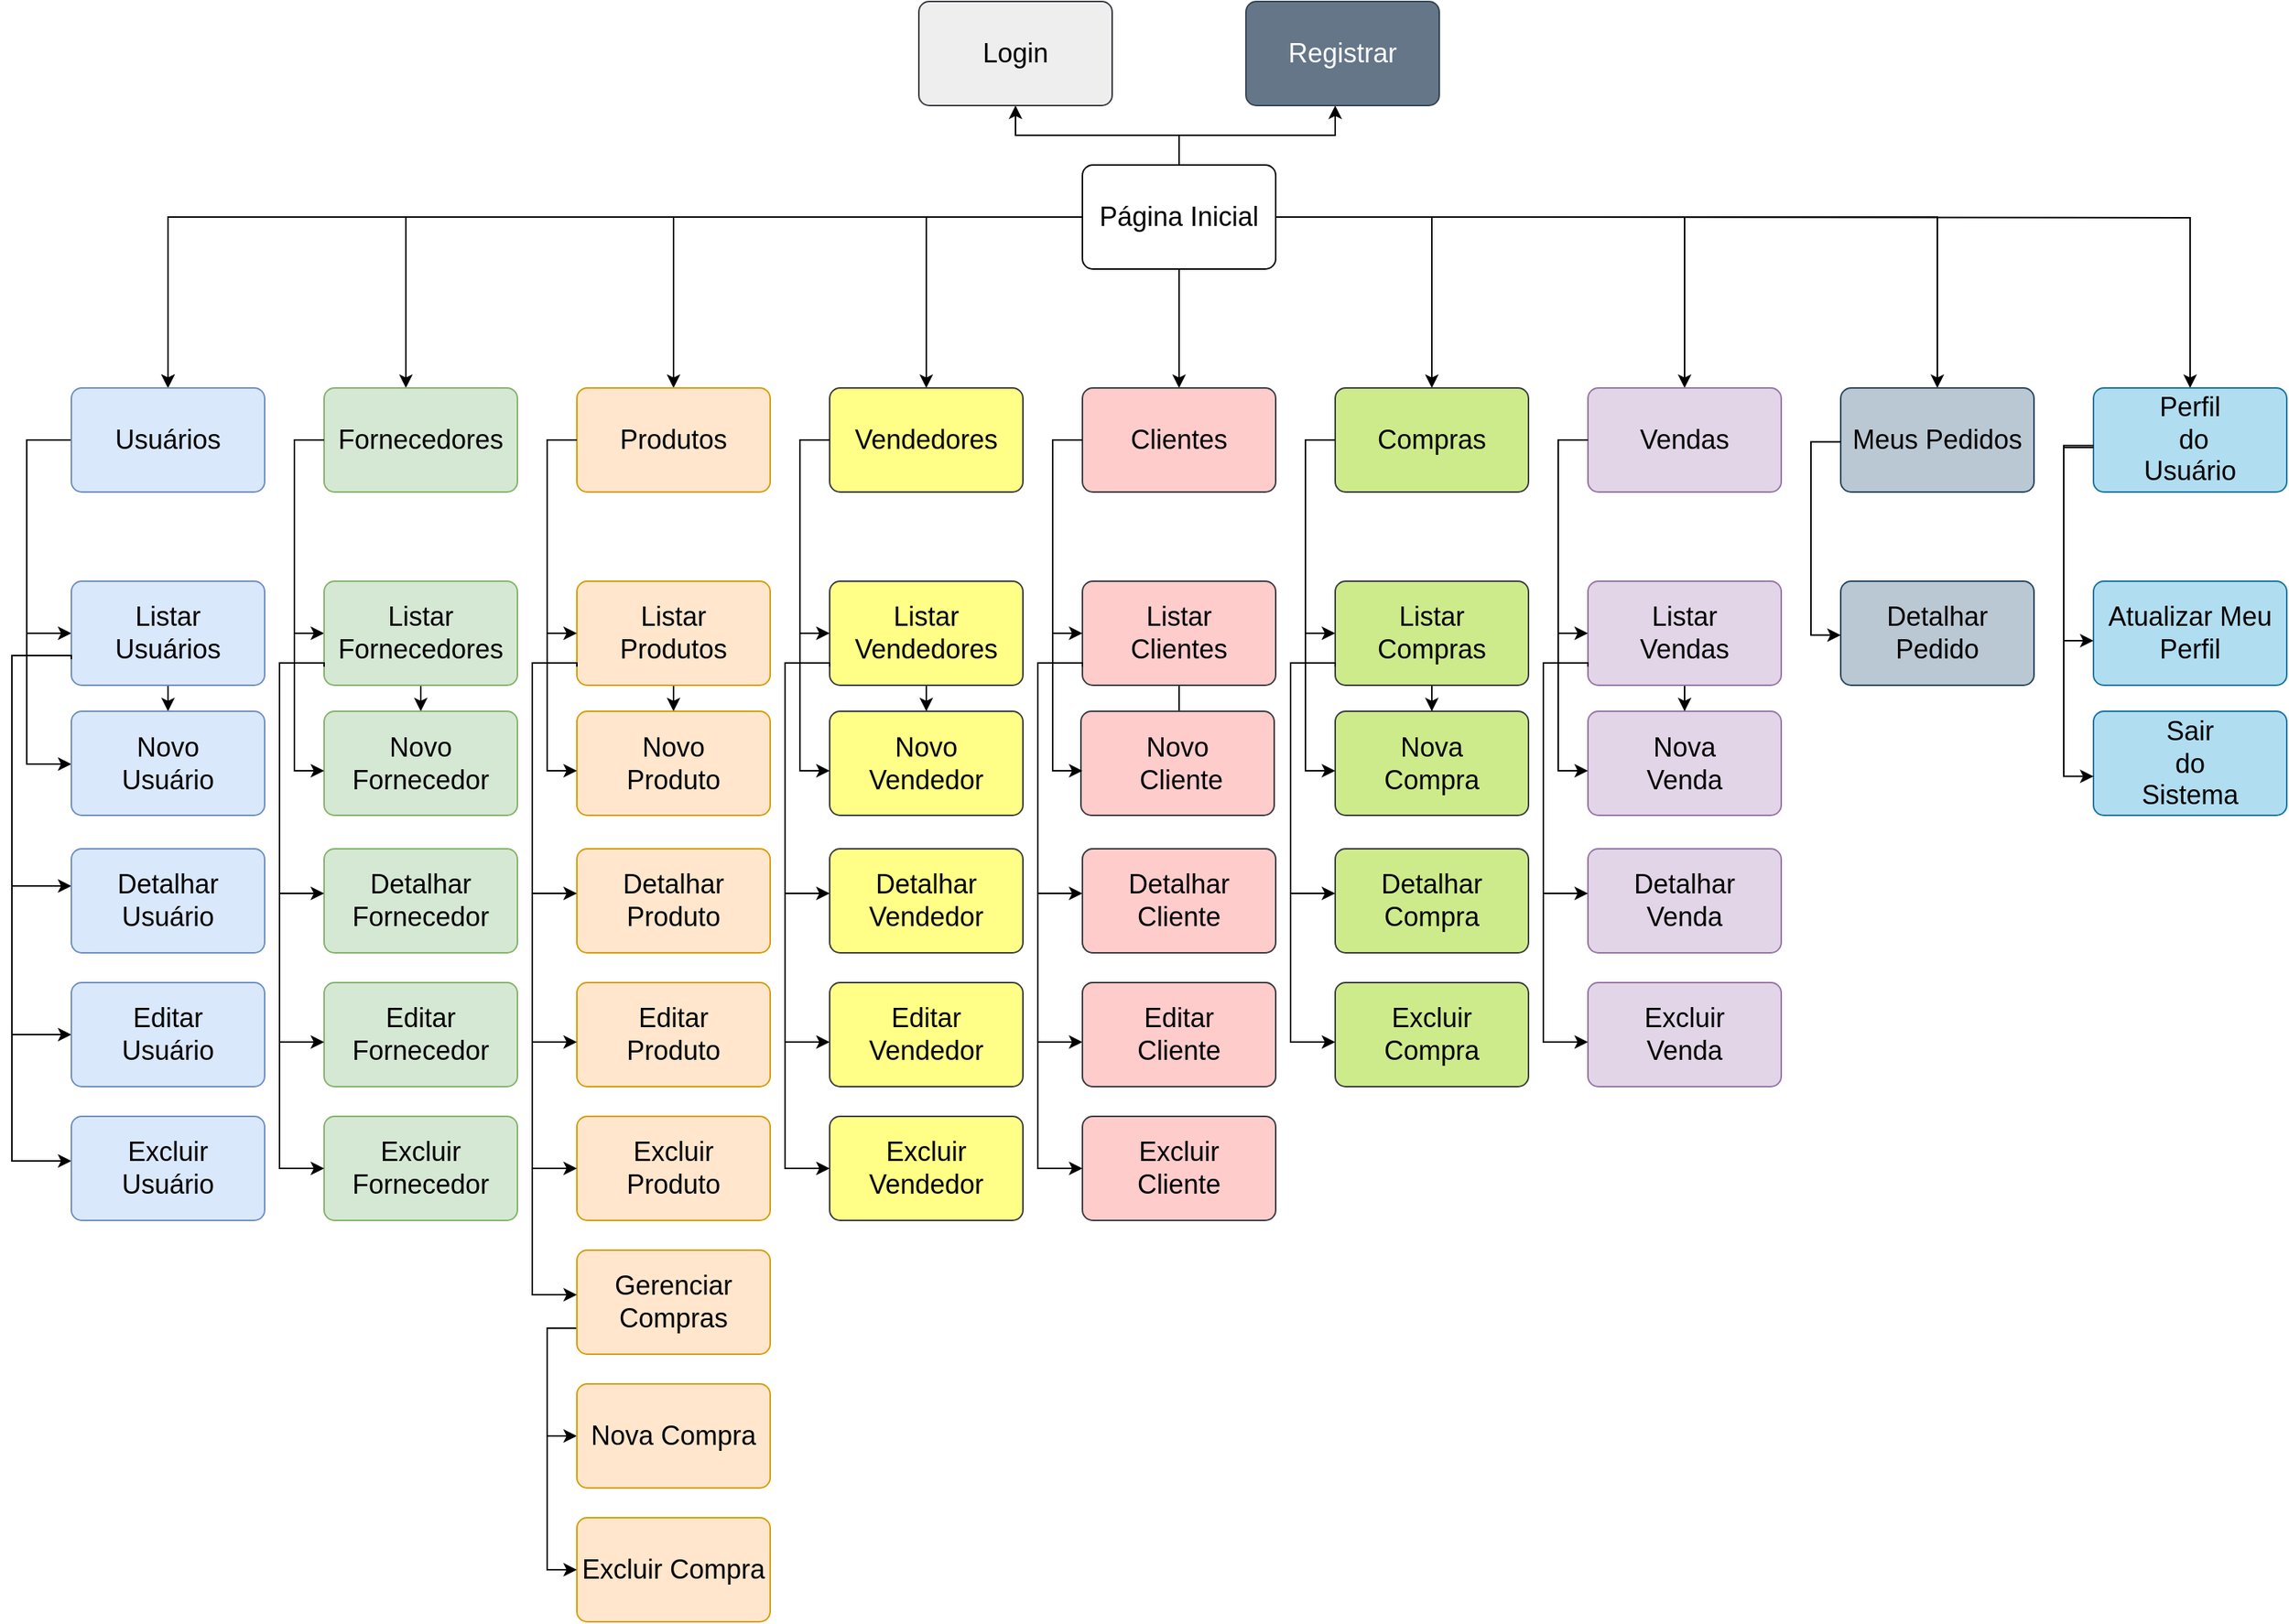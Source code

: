 <mxfile version="20.8.16" type="device"><diagram name="Page-1" id="2c0d36ab-eaac-3732-788b-9136903baeff"><mxGraphModel dx="864" dy="1756.5" grid="1" gridSize="10" guides="1" tooltips="1" connect="1" arrows="1" fold="1" page="1" pageScale="1.5" pageWidth="1169" pageHeight="827" background="none" math="0" shadow="0"><root><mxCell id="0"/><mxCell id="1" parent="0"/><mxCell id="aT04TBuLsxugnxL_B-dX-129" value="" style="edgeStyle=orthogonalEdgeStyle;rounded=0;orthogonalLoop=1;jettySize=auto;html=1;" parent="1" source="aT04TBuLsxugnxL_B-dX-123" target="aT04TBuLsxugnxL_B-dX-128" edge="1"><mxGeometry relative="1" as="geometry"/></mxCell><mxCell id="aT04TBuLsxugnxL_B-dX-130" value="" style="edgeStyle=orthogonalEdgeStyle;rounded=0;orthogonalLoop=1;jettySize=auto;html=1;" parent="1" source="aT04TBuLsxugnxL_B-dX-123" target="aT04TBuLsxugnxL_B-dX-128" edge="1"><mxGeometry relative="1" as="geometry"/></mxCell><mxCell id="aT04TBuLsxugnxL_B-dX-132" value="" style="edgeStyle=orthogonalEdgeStyle;rounded=0;orthogonalLoop=1;jettySize=auto;html=1;" parent="1" source="aT04TBuLsxugnxL_B-dX-123" target="aT04TBuLsxugnxL_B-dX-131" edge="1"><mxGeometry relative="1" as="geometry"><Array as="points"><mxPoint x="415" y="115"/></Array></mxGeometry></mxCell><mxCell id="aT04TBuLsxugnxL_B-dX-134" value="" style="edgeStyle=orthogonalEdgeStyle;rounded=0;orthogonalLoop=1;jettySize=auto;html=1;" parent="1" source="aT04TBuLsxugnxL_B-dX-123" target="aT04TBuLsxugnxL_B-dX-133" edge="1"><mxGeometry relative="1" as="geometry"/></mxCell><mxCell id="aT04TBuLsxugnxL_B-dX-136" value="" style="edgeStyle=orthogonalEdgeStyle;rounded=0;orthogonalLoop=1;jettySize=auto;html=1;" parent="1" source="aT04TBuLsxugnxL_B-dX-123" target="aT04TBuLsxugnxL_B-dX-135" edge="1"><mxGeometry relative="1" as="geometry"><Array as="points"><mxPoint x="765" y="115"/></Array></mxGeometry></mxCell><mxCell id="aT04TBuLsxugnxL_B-dX-139" value="" style="edgeStyle=orthogonalEdgeStyle;rounded=0;orthogonalLoop=1;jettySize=auto;html=1;" parent="1" source="aT04TBuLsxugnxL_B-dX-123" target="aT04TBuLsxugnxL_B-dX-138" edge="1"><mxGeometry relative="1" as="geometry"/></mxCell><mxCell id="aT04TBuLsxugnxL_B-dX-141" value="" style="edgeStyle=orthogonalEdgeStyle;rounded=0;orthogonalLoop=1;jettySize=auto;html=1;" parent="1" source="aT04TBuLsxugnxL_B-dX-123" target="aT04TBuLsxugnxL_B-dX-140" edge="1"><mxGeometry relative="1" as="geometry"/></mxCell><mxCell id="aT04TBuLsxugnxL_B-dX-143" value="" style="edgeStyle=orthogonalEdgeStyle;rounded=0;orthogonalLoop=1;jettySize=auto;html=1;" parent="1" source="aT04TBuLsxugnxL_B-dX-123" target="aT04TBuLsxugnxL_B-dX-142" edge="1"><mxGeometry relative="1" as="geometry"/></mxCell><mxCell id="aT04TBuLsxugnxL_B-dX-145" value="" style="edgeStyle=orthogonalEdgeStyle;rounded=0;orthogonalLoop=1;jettySize=auto;html=1;" parent="1" source="aT04TBuLsxugnxL_B-dX-123" target="aT04TBuLsxugnxL_B-dX-144" edge="1"><mxGeometry relative="1" as="geometry"/></mxCell><mxCell id="aT04TBuLsxugnxL_B-dX-308" value="" style="edgeStyle=orthogonalEdgeStyle;rounded=0;orthogonalLoop=1;jettySize=auto;html=1;fontSize=18;" parent="1" source="aT04TBuLsxugnxL_B-dX-123" target="aT04TBuLsxugnxL_B-dX-307" edge="1"><mxGeometry relative="1" as="geometry"><Array as="points"><mxPoint x="935" y="60"/><mxPoint x="825" y="60"/></Array></mxGeometry></mxCell><mxCell id="aT04TBuLsxugnxL_B-dX-310" value="" style="edgeStyle=orthogonalEdgeStyle;rounded=0;orthogonalLoop=1;jettySize=auto;html=1;fontSize=18;" parent="1" source="aT04TBuLsxugnxL_B-dX-123" target="aT04TBuLsxugnxL_B-dX-309" edge="1"><mxGeometry relative="1" as="geometry"><Array as="points"><mxPoint x="935" y="60"/><mxPoint x="1040" y="60"/></Array></mxGeometry></mxCell><mxCell id="aT04TBuLsxugnxL_B-dX-123" value="&lt;font style=&quot;font-size: 18px;&quot;&gt;Página Inicial&lt;/font&gt;" style="rounded=1;arcSize=10;whiteSpace=wrap;html=1;align=center;" parent="1" vertex="1"><mxGeometry x="870" y="80" width="130" height="70" as="geometry"/></mxCell><mxCell id="aT04TBuLsxugnxL_B-dX-186" value="" style="edgeStyle=orthogonalEdgeStyle;rounded=0;orthogonalLoop=1;jettySize=auto;html=1;entryX=0;entryY=0.5;entryDx=0;entryDy=0;" parent="1" source="aT04TBuLsxugnxL_B-dX-128" target="aT04TBuLsxugnxL_B-dX-182" edge="1"><mxGeometry relative="1" as="geometry"><Array as="points"><mxPoint x="160" y="265"/><mxPoint x="160" y="395"/></Array></mxGeometry></mxCell><mxCell id="aT04TBuLsxugnxL_B-dX-189" value="" style="edgeStyle=orthogonalEdgeStyle;rounded=0;orthogonalLoop=1;jettySize=auto;html=1;entryX=0;entryY=0.5;entryDx=0;entryDy=0;" parent="1" source="aT04TBuLsxugnxL_B-dX-128" target="aT04TBuLsxugnxL_B-dX-188" edge="1"><mxGeometry relative="1" as="geometry"><mxPoint x="140" y="480" as="targetPoint"/><Array as="points"><mxPoint x="160" y="265"/><mxPoint x="160" y="483"/><mxPoint x="190" y="483"/></Array></mxGeometry></mxCell><mxCell id="aT04TBuLsxugnxL_B-dX-128" value="&lt;font style=&quot;font-size: 18px;&quot;&gt;Usuários&lt;/font&gt;" style="rounded=1;arcSize=10;whiteSpace=wrap;html=1;align=center;fillColor=#dae8fc;strokeColor=#6c8ebf;" parent="1" vertex="1"><mxGeometry x="190" y="230" width="130" height="70" as="geometry"/></mxCell><mxCell id="aT04TBuLsxugnxL_B-dX-191" value="" style="edgeStyle=orthogonalEdgeStyle;rounded=0;orthogonalLoop=1;jettySize=auto;html=1;entryX=0;entryY=0.5;entryDx=0;entryDy=0;" parent="1" source="aT04TBuLsxugnxL_B-dX-131" target="aT04TBuLsxugnxL_B-dX-190" edge="1"><mxGeometry relative="1" as="geometry"><mxPoint x="340" y="390" as="targetPoint"/><Array as="points"><mxPoint x="340" y="265"/><mxPoint x="340" y="395"/></Array></mxGeometry></mxCell><mxCell id="aT04TBuLsxugnxL_B-dX-131" value="&lt;font style=&quot;font-size: 18px;&quot;&gt;Fornecedores&lt;/font&gt;" style="rounded=1;arcSize=10;whiteSpace=wrap;html=1;align=center;fillColor=#d5e8d4;strokeColor=#82b366;" parent="1" vertex="1"><mxGeometry x="360" y="230" width="130" height="70" as="geometry"/></mxCell><mxCell id="aT04TBuLsxugnxL_B-dX-133" value="&lt;font style=&quot;font-size: 18px;&quot;&gt;Produtos&lt;/font&gt;" style="rounded=1;arcSize=10;whiteSpace=wrap;html=1;align=center;fillColor=#ffe6cc;strokeColor=#d79b00;" parent="1" vertex="1"><mxGeometry x="530" y="230" width="130" height="70" as="geometry"/></mxCell><mxCell id="aT04TBuLsxugnxL_B-dX-135" value="&lt;font style=&quot;font-size: 18px;&quot;&gt;Vendedores&lt;/font&gt;" style="rounded=1;arcSize=10;whiteSpace=wrap;html=1;align=center;fillColor=#ffff88;strokeColor=#36393d;" parent="1" vertex="1"><mxGeometry x="700" y="230" width="130" height="70" as="geometry"/></mxCell><mxCell id="aT04TBuLsxugnxL_B-dX-138" value="&lt;font style=&quot;font-size: 18px;&quot;&gt;Clientes&lt;/font&gt;" style="rounded=1;arcSize=10;whiteSpace=wrap;html=1;align=center;fillColor=#ffcccc;strokeColor=#36393d;" parent="1" vertex="1"><mxGeometry x="870" y="230" width="130" height="70" as="geometry"/></mxCell><mxCell id="aT04TBuLsxugnxL_B-dX-140" value="&lt;font style=&quot;font-size: 18px;&quot;&gt;Compras&lt;/font&gt;" style="rounded=1;arcSize=10;whiteSpace=wrap;html=1;align=center;fillColor=#cdeb8b;strokeColor=#36393d;" parent="1" vertex="1"><mxGeometry x="1040" y="230" width="130" height="70" as="geometry"/></mxCell><mxCell id="aT04TBuLsxugnxL_B-dX-142" value="&lt;font style=&quot;font-size: 18px;&quot;&gt;Vendas&lt;/font&gt;" style="rounded=1;arcSize=10;whiteSpace=wrap;html=1;align=center;fillColor=#e1d5e7;strokeColor=#9673a6;" parent="1" vertex="1"><mxGeometry x="1210" y="230" width="130" height="70" as="geometry"/></mxCell><mxCell id="aT04TBuLsxugnxL_B-dX-144" value="&lt;font style=&quot;font-size: 18px;&quot;&gt;Meus Pedidos&lt;/font&gt;" style="rounded=1;arcSize=10;whiteSpace=wrap;html=1;align=center;fillColor=#bac8d3;strokeColor=#23445d;" parent="1" vertex="1"><mxGeometry x="1380" y="230" width="130" height="70" as="geometry"/></mxCell><mxCell id="aT04TBuLsxugnxL_B-dX-216" value="" style="edgeStyle=orthogonalEdgeStyle;rounded=0;orthogonalLoop=1;jettySize=auto;html=1;" parent="1" source="aT04TBuLsxugnxL_B-dX-182" target="aT04TBuLsxugnxL_B-dX-188" edge="1"><mxGeometry relative="1" as="geometry"/></mxCell><mxCell id="aT04TBuLsxugnxL_B-dX-228" value="" style="edgeStyle=orthogonalEdgeStyle;rounded=0;orthogonalLoop=1;jettySize=auto;html=1;" parent="1" source="aT04TBuLsxugnxL_B-dX-182" target="aT04TBuLsxugnxL_B-dX-227" edge="1"><mxGeometry relative="1" as="geometry"><Array as="points"><mxPoint x="150" y="410"/><mxPoint x="150" y="565"/></Array></mxGeometry></mxCell><mxCell id="aT04TBuLsxugnxL_B-dX-182" value="&lt;font style=&quot;font-size: 18px;&quot;&gt;Listar &lt;br&gt;Usuários&lt;/font&gt;" style="rounded=1;arcSize=10;whiteSpace=wrap;html=1;align=center;fillColor=#dae8fc;strokeColor=#6c8ebf;" parent="1" vertex="1"><mxGeometry x="190" y="360" width="130" height="70" as="geometry"/></mxCell><mxCell id="aT04TBuLsxugnxL_B-dX-188" value="&lt;font style=&quot;font-size: 18px;&quot;&gt;Novo&lt;br&gt;Usuário&lt;/font&gt;" style="rounded=1;arcSize=10;whiteSpace=wrap;html=1;align=center;fillColor=#dae8fc;strokeColor=#6c8ebf;" parent="1" vertex="1"><mxGeometry x="190" y="447.5" width="130" height="70" as="geometry"/></mxCell><mxCell id="aT04TBuLsxugnxL_B-dX-217" value="" style="edgeStyle=orthogonalEdgeStyle;rounded=0;orthogonalLoop=1;jettySize=auto;html=1;" parent="1" source="aT04TBuLsxugnxL_B-dX-190" target="aT04TBuLsxugnxL_B-dX-194" edge="1"><mxGeometry relative="1" as="geometry"/></mxCell><mxCell id="aT04TBuLsxugnxL_B-dX-190" value="&lt;font style=&quot;font-size: 18px;&quot;&gt;Listar &lt;br&gt;Fornecedores&lt;/font&gt;" style="rounded=1;arcSize=10;whiteSpace=wrap;html=1;align=center;fillColor=#d5e8d4;strokeColor=#82b366;" parent="1" vertex="1"><mxGeometry x="360" y="360" width="130" height="70" as="geometry"/></mxCell><mxCell id="aT04TBuLsxugnxL_B-dX-194" value="&lt;font style=&quot;font-size: 18px;&quot;&gt;Novo Fornecedor&lt;/font&gt;" style="rounded=1;arcSize=10;whiteSpace=wrap;html=1;align=center;fillColor=#d5e8d4;strokeColor=#82b366;" parent="1" vertex="1"><mxGeometry x="360" y="447.5" width="130" height="70" as="geometry"/></mxCell><mxCell id="aT04TBuLsxugnxL_B-dX-218" value="" style="edgeStyle=orthogonalEdgeStyle;rounded=0;orthogonalLoop=1;jettySize=auto;html=1;" parent="1" source="aT04TBuLsxugnxL_B-dX-199" target="aT04TBuLsxugnxL_B-dX-200" edge="1"><mxGeometry relative="1" as="geometry"/></mxCell><mxCell id="aT04TBuLsxugnxL_B-dX-199" value="&lt;font style=&quot;font-size: 18px;&quot;&gt;Listar &lt;br&gt;Produtos&lt;/font&gt;" style="rounded=1;arcSize=10;whiteSpace=wrap;html=1;align=center;fillColor=#ffe6cc;strokeColor=#d79b00;" parent="1" vertex="1"><mxGeometry x="530" y="360" width="130" height="70" as="geometry"/></mxCell><mxCell id="aT04TBuLsxugnxL_B-dX-200" value="&lt;font style=&quot;font-size: 18px;&quot;&gt;Novo&lt;br&gt;Produto&lt;/font&gt;" style="rounded=1;arcSize=10;whiteSpace=wrap;html=1;align=center;fillColor=#ffe6cc;strokeColor=#d79b00;" parent="1" vertex="1"><mxGeometry x="530" y="447.5" width="130" height="70" as="geometry"/></mxCell><mxCell id="aT04TBuLsxugnxL_B-dX-219" value="" style="edgeStyle=orthogonalEdgeStyle;rounded=0;orthogonalLoop=1;jettySize=auto;html=1;" parent="1" source="aT04TBuLsxugnxL_B-dX-203" target="aT04TBuLsxugnxL_B-dX-204" edge="1"><mxGeometry relative="1" as="geometry"/></mxCell><mxCell id="aT04TBuLsxugnxL_B-dX-203" value="&lt;font style=&quot;font-size: 18px;&quot;&gt;Listar &lt;br&gt;Vendedores&lt;/font&gt;" style="rounded=1;arcSize=10;whiteSpace=wrap;html=1;align=center;fillColor=#ffff88;strokeColor=#36393d;" parent="1" vertex="1"><mxGeometry x="700" y="360" width="130" height="70" as="geometry"/></mxCell><mxCell id="aT04TBuLsxugnxL_B-dX-204" value="&lt;font style=&quot;font-size: 18px;&quot;&gt;Novo&lt;br&gt;Vendedor&lt;/font&gt;" style="rounded=1;arcSize=10;whiteSpace=wrap;html=1;align=center;fillColor=#ffff88;strokeColor=#36393d;" parent="1" vertex="1"><mxGeometry x="700" y="447.5" width="130" height="70" as="geometry"/></mxCell><mxCell id="aT04TBuLsxugnxL_B-dX-205" value="" style="edgeStyle=orthogonalEdgeStyle;rounded=0;orthogonalLoop=1;jettySize=auto;html=1;" parent="1" target="aT04TBuLsxugnxL_B-dX-206" edge="1"><mxGeometry relative="1" as="geometry"><mxPoint x="1130" y="115" as="sourcePoint"/></mxGeometry></mxCell><mxCell id="aT04TBuLsxugnxL_B-dX-206" value="&lt;font style=&quot;font-size: 18px;&quot;&gt;Perfil&lt;br&gt;&amp;nbsp;do &lt;br&gt;Usuário&lt;/font&gt;" style="rounded=1;arcSize=10;whiteSpace=wrap;html=1;align=center;fillColor=#b1ddf0;strokeColor=#10739e;" parent="1" vertex="1"><mxGeometry x="1550" y="230" width="130" height="70" as="geometry"/></mxCell><mxCell id="aT04TBuLsxugnxL_B-dX-220" value="" style="edgeStyle=orthogonalEdgeStyle;rounded=0;orthogonalLoop=1;jettySize=auto;html=1;" parent="1" source="aT04TBuLsxugnxL_B-dX-209" target="aT04TBuLsxugnxL_B-dX-210" edge="1"><mxGeometry relative="1" as="geometry"/></mxCell><mxCell id="aT04TBuLsxugnxL_B-dX-209" value="&lt;font style=&quot;font-size: 18px;&quot;&gt;Listar &lt;br&gt;Clientes&lt;/font&gt;" style="rounded=1;arcSize=10;whiteSpace=wrap;html=1;align=center;fillColor=#ffcccc;strokeColor=#36393d;" parent="1" vertex="1"><mxGeometry x="870" y="360" width="130" height="70" as="geometry"/></mxCell><mxCell id="aT04TBuLsxugnxL_B-dX-210" value="&lt;span style=&quot;font-size: 18px;&quot;&gt;Novo&lt;br&gt;&amp;nbsp;Cliente&lt;br&gt;&lt;/span&gt;" style="rounded=1;arcSize=10;whiteSpace=wrap;html=1;align=center;fillColor=#ffcccc;strokeColor=#36393d;" parent="1" vertex="1"><mxGeometry x="869" y="447.5" width="130" height="70" as="geometry"/></mxCell><mxCell id="aT04TBuLsxugnxL_B-dX-221" value="" style="edgeStyle=orthogonalEdgeStyle;rounded=0;orthogonalLoop=1;jettySize=auto;html=1;" parent="1" source="aT04TBuLsxugnxL_B-dX-213" target="aT04TBuLsxugnxL_B-dX-214" edge="1"><mxGeometry relative="1" as="geometry"/></mxCell><mxCell id="aT04TBuLsxugnxL_B-dX-213" value="&lt;font style=&quot;font-size: 18px;&quot;&gt;Listar &lt;br&gt;Compras&lt;/font&gt;" style="rounded=1;arcSize=10;whiteSpace=wrap;html=1;align=center;fillColor=#cdeb8b;strokeColor=#36393d;" parent="1" vertex="1"><mxGeometry x="1040" y="360" width="130" height="70" as="geometry"/></mxCell><mxCell id="aT04TBuLsxugnxL_B-dX-214" value="&lt;font style=&quot;font-size: 18px;&quot;&gt;Nova&lt;br&gt;Compra&lt;/font&gt;" style="rounded=1;arcSize=10;whiteSpace=wrap;html=1;align=center;fillColor=#cdeb8b;strokeColor=#36393d;" parent="1" vertex="1"><mxGeometry x="1040" y="447.5" width="130" height="70" as="geometry"/></mxCell><mxCell id="aT04TBuLsxugnxL_B-dX-224" value="" style="edgeStyle=orthogonalEdgeStyle;rounded=0;orthogonalLoop=1;jettySize=auto;html=1;" parent="1" source="aT04TBuLsxugnxL_B-dX-225" target="aT04TBuLsxugnxL_B-dX-226" edge="1"><mxGeometry relative="1" as="geometry"/></mxCell><mxCell id="aT04TBuLsxugnxL_B-dX-225" value="&lt;font style=&quot;font-size: 18px;&quot;&gt;Listar &lt;br&gt;Vendas&lt;/font&gt;" style="rounded=1;arcSize=10;whiteSpace=wrap;html=1;align=center;fillColor=#e1d5e7;strokeColor=#9673a6;" parent="1" vertex="1"><mxGeometry x="1210" y="360" width="130" height="70" as="geometry"/></mxCell><mxCell id="aT04TBuLsxugnxL_B-dX-226" value="&lt;font style=&quot;font-size: 18px;&quot;&gt;Nova&lt;br&gt;Venda&lt;/font&gt;" style="rounded=1;arcSize=10;whiteSpace=wrap;html=1;align=center;fillColor=#e1d5e7;strokeColor=#9673a6;" parent="1" vertex="1"><mxGeometry x="1210" y="447.5" width="130" height="70" as="geometry"/></mxCell><mxCell id="aT04TBuLsxugnxL_B-dX-227" value="&lt;font style=&quot;font-size: 18px;&quot;&gt;Detalhar&lt;br&gt;Usuário&lt;/font&gt;" style="rounded=1;arcSize=10;whiteSpace=wrap;html=1;align=center;fillColor=#dae8fc;strokeColor=#6c8ebf;" parent="1" vertex="1"><mxGeometry x="190" y="540" width="130" height="70" as="geometry"/></mxCell><mxCell id="aT04TBuLsxugnxL_B-dX-230" value="" style="edgeStyle=orthogonalEdgeStyle;rounded=0;orthogonalLoop=1;jettySize=auto;html=1;exitX=0;exitY=0.75;exitDx=0;exitDy=0;" parent="1" source="aT04TBuLsxugnxL_B-dX-182" target="aT04TBuLsxugnxL_B-dX-231" edge="1"><mxGeometry relative="1" as="geometry"><mxPoint x="190" y="500" as="sourcePoint"/><Array as="points"><mxPoint x="190" y="410"/><mxPoint x="150" y="410"/><mxPoint x="150" y="665"/></Array></mxGeometry></mxCell><mxCell id="aT04TBuLsxugnxL_B-dX-231" value="&lt;font style=&quot;font-size: 18px;&quot;&gt;Editar&lt;br&gt;Usuário&lt;/font&gt;" style="rounded=1;arcSize=10;whiteSpace=wrap;html=1;align=center;fillColor=#dae8fc;strokeColor=#6c8ebf;" parent="1" vertex="1"><mxGeometry x="190" y="630" width="130" height="70" as="geometry"/></mxCell><mxCell id="aT04TBuLsxugnxL_B-dX-232" value="" style="edgeStyle=orthogonalEdgeStyle;rounded=0;orthogonalLoop=1;jettySize=auto;html=1;" parent="1" target="aT04TBuLsxugnxL_B-dX-233" edge="1"><mxGeometry relative="1" as="geometry"><mxPoint x="190" y="410" as="sourcePoint"/><Array as="points"><mxPoint x="150" y="410"/><mxPoint x="150" y="750"/></Array></mxGeometry></mxCell><mxCell id="aT04TBuLsxugnxL_B-dX-233" value="&lt;font style=&quot;font-size: 18px;&quot;&gt;Excluir&lt;br&gt;Usuário&lt;/font&gt;" style="rounded=1;arcSize=10;whiteSpace=wrap;html=1;align=center;fillColor=#dae8fc;strokeColor=#6c8ebf;" parent="1" vertex="1"><mxGeometry x="190" y="720" width="130" height="70" as="geometry"/></mxCell><mxCell id="aT04TBuLsxugnxL_B-dX-236" value="&lt;font style=&quot;font-size: 18px;&quot;&gt;Detalhar&lt;br&gt;Fornecedor&lt;/font&gt;" style="rounded=1;arcSize=10;whiteSpace=wrap;html=1;align=center;fillColor=#d5e8d4;strokeColor=#82b366;" parent="1" vertex="1"><mxGeometry x="360" y="540" width="130" height="70" as="geometry"/></mxCell><mxCell id="aT04TBuLsxugnxL_B-dX-238" value="&lt;font style=&quot;font-size: 18px;&quot;&gt;Editar&lt;br&gt;Fornecedor&lt;/font&gt;" style="rounded=1;arcSize=10;whiteSpace=wrap;html=1;align=center;fillColor=#d5e8d4;strokeColor=#82b366;" parent="1" vertex="1"><mxGeometry x="360" y="630" width="130" height="70" as="geometry"/></mxCell><mxCell id="aT04TBuLsxugnxL_B-dX-240" value="&lt;font style=&quot;font-size: 18px;&quot;&gt;Excluir&lt;br&gt;Fornecedor&lt;/font&gt;" style="rounded=1;arcSize=10;whiteSpace=wrap;html=1;align=center;fillColor=#d5e8d4;strokeColor=#82b366;" parent="1" vertex="1"><mxGeometry x="360" y="720" width="130" height="70" as="geometry"/></mxCell><mxCell id="aT04TBuLsxugnxL_B-dX-242" value="" style="edgeStyle=orthogonalEdgeStyle;rounded=0;orthogonalLoop=1;jettySize=auto;html=1;entryX=0;entryY=0.5;entryDx=0;entryDy=0;exitX=0;exitY=0.5;exitDx=0;exitDy=0;" parent="1" source="aT04TBuLsxugnxL_B-dX-131" edge="1"><mxGeometry relative="1" as="geometry"><mxPoint x="360" y="270" as="sourcePoint"/><mxPoint x="360" y="487.5" as="targetPoint"/><Array as="points"><mxPoint x="340" y="265"/><mxPoint x="340" y="488"/></Array></mxGeometry></mxCell><mxCell id="aT04TBuLsxugnxL_B-dX-243" value="" style="edgeStyle=orthogonalEdgeStyle;rounded=0;orthogonalLoop=1;jettySize=auto;html=1;" parent="1" edge="1"><mxGeometry relative="1" as="geometry"><mxPoint x="360" y="415" as="sourcePoint"/><mxPoint x="360" y="570" as="targetPoint"/><Array as="points"><mxPoint x="330" y="415"/><mxPoint x="330" y="570"/></Array></mxGeometry></mxCell><mxCell id="aT04TBuLsxugnxL_B-dX-244" value="" style="edgeStyle=orthogonalEdgeStyle;rounded=0;orthogonalLoop=1;jettySize=auto;html=1;exitX=0;exitY=0.75;exitDx=0;exitDy=0;" parent="1" edge="1"><mxGeometry relative="1" as="geometry"><mxPoint x="360" y="417.5" as="sourcePoint"/><Array as="points"><mxPoint x="360" y="415"/><mxPoint x="330" y="415"/><mxPoint x="330" y="670"/></Array><mxPoint x="360" y="670" as="targetPoint"/></mxGeometry></mxCell><mxCell id="aT04TBuLsxugnxL_B-dX-245" value="" style="edgeStyle=orthogonalEdgeStyle;rounded=0;orthogonalLoop=1;jettySize=auto;html=1;" parent="1" edge="1"><mxGeometry relative="1" as="geometry"><mxPoint x="360" y="415" as="sourcePoint"/><Array as="points"><mxPoint x="330" y="415"/><mxPoint x="330" y="755"/></Array><mxPoint x="360" y="755" as="targetPoint"/></mxGeometry></mxCell><mxCell id="aT04TBuLsxugnxL_B-dX-246" value="" style="edgeStyle=orthogonalEdgeStyle;rounded=0;orthogonalLoop=1;jettySize=auto;html=1;entryX=0;entryY=0.5;entryDx=0;entryDy=0;" parent="1" edge="1"><mxGeometry relative="1" as="geometry"><mxPoint x="530" y="265" as="sourcePoint"/><mxPoint x="530" y="395" as="targetPoint"/><Array as="points"><mxPoint x="510" y="265"/><mxPoint x="510" y="395"/></Array></mxGeometry></mxCell><mxCell id="aT04TBuLsxugnxL_B-dX-247" value="&lt;font style=&quot;font-size: 18px;&quot;&gt;Detalhar&lt;br&gt;Produto&lt;/font&gt;" style="rounded=1;arcSize=10;whiteSpace=wrap;html=1;align=center;fillColor=#ffe6cc;strokeColor=#d79b00;" parent="1" vertex="1"><mxGeometry x="530" y="540" width="130" height="70" as="geometry"/></mxCell><mxCell id="aT04TBuLsxugnxL_B-dX-248" value="&lt;font style=&quot;font-size: 18px;&quot;&gt;Editar&lt;br&gt;Produto&lt;/font&gt;" style="rounded=1;arcSize=10;whiteSpace=wrap;html=1;align=center;fillColor=#ffe6cc;strokeColor=#d79b00;" parent="1" vertex="1"><mxGeometry x="530" y="630" width="130" height="70" as="geometry"/></mxCell><mxCell id="aT04TBuLsxugnxL_B-dX-249" value="&lt;font style=&quot;font-size: 18px;&quot;&gt;Excluir&lt;br&gt;Produto&lt;/font&gt;" style="rounded=1;arcSize=10;whiteSpace=wrap;html=1;align=center;fillColor=#ffe6cc;strokeColor=#d79b00;" parent="1" vertex="1"><mxGeometry x="530" y="720" width="130" height="70" as="geometry"/></mxCell><mxCell id="aT04TBuLsxugnxL_B-dX-250" value="" style="edgeStyle=orthogonalEdgeStyle;rounded=0;orthogonalLoop=1;jettySize=auto;html=1;entryX=0;entryY=0.5;entryDx=0;entryDy=0;exitX=0;exitY=0.5;exitDx=0;exitDy=0;" parent="1" edge="1"><mxGeometry relative="1" as="geometry"><mxPoint x="530" y="265" as="sourcePoint"/><mxPoint x="530" y="487.5" as="targetPoint"/><Array as="points"><mxPoint x="510" y="265"/><mxPoint x="510" y="488"/></Array></mxGeometry></mxCell><mxCell id="aT04TBuLsxugnxL_B-dX-251" value="" style="edgeStyle=orthogonalEdgeStyle;rounded=0;orthogonalLoop=1;jettySize=auto;html=1;" parent="1" edge="1"><mxGeometry relative="1" as="geometry"><mxPoint x="530" y="415" as="sourcePoint"/><mxPoint x="530" y="570" as="targetPoint"/><Array as="points"><mxPoint x="500" y="415"/><mxPoint x="500" y="570"/></Array></mxGeometry></mxCell><mxCell id="aT04TBuLsxugnxL_B-dX-252" value="" style="edgeStyle=orthogonalEdgeStyle;rounded=0;orthogonalLoop=1;jettySize=auto;html=1;exitX=0;exitY=0.75;exitDx=0;exitDy=0;" parent="1" edge="1"><mxGeometry relative="1" as="geometry"><mxPoint x="530" y="417.5" as="sourcePoint"/><Array as="points"><mxPoint x="530" y="415"/><mxPoint x="500" y="415"/><mxPoint x="500" y="670"/></Array><mxPoint x="530" y="670" as="targetPoint"/></mxGeometry></mxCell><mxCell id="aT04TBuLsxugnxL_B-dX-253" value="" style="edgeStyle=orthogonalEdgeStyle;rounded=0;orthogonalLoop=1;jettySize=auto;html=1;" parent="1" edge="1"><mxGeometry relative="1" as="geometry"><mxPoint x="530" y="415" as="sourcePoint"/><Array as="points"><mxPoint x="500" y="415"/><mxPoint x="500" y="755"/></Array><mxPoint x="530" y="755" as="targetPoint"/></mxGeometry></mxCell><mxCell id="aT04TBuLsxugnxL_B-dX-256" value="" style="edgeStyle=orthogonalEdgeStyle;rounded=0;orthogonalLoop=1;jettySize=auto;html=1;fontSize=14;exitX=0;exitY=0.75;exitDx=0;exitDy=0;entryX=0;entryY=0.5;entryDx=0;entryDy=0;" parent="1" source="aT04TBuLsxugnxL_B-dX-254" target="aT04TBuLsxugnxL_B-dX-255" edge="1"><mxGeometry relative="1" as="geometry"><mxPoint x="510" y="940" as="targetPoint"/><Array as="points"><mxPoint x="510" y="863"/><mxPoint x="510" y="935"/></Array></mxGeometry></mxCell><mxCell id="aT04TBuLsxugnxL_B-dX-254" value="&lt;font style=&quot;font-size: 18px;&quot;&gt;Gerenciar Compras&lt;/font&gt;" style="rounded=1;arcSize=10;whiteSpace=wrap;html=1;align=center;fillColor=#ffe6cc;strokeColor=#d79b00;" parent="1" vertex="1"><mxGeometry x="530" y="810" width="130" height="70" as="geometry"/></mxCell><mxCell id="aT04TBuLsxugnxL_B-dX-255" value="&lt;font style=&quot;font-size: 18px;&quot;&gt;Nova Compra&lt;/font&gt;" style="rounded=1;arcSize=10;whiteSpace=wrap;html=1;align=center;fillColor=#ffe6cc;strokeColor=#d79b00;" parent="1" vertex="1"><mxGeometry x="530" y="900" width="130" height="70" as="geometry"/></mxCell><mxCell id="aT04TBuLsxugnxL_B-dX-257" value="" style="edgeStyle=orthogonalEdgeStyle;rounded=0;orthogonalLoop=1;jettySize=auto;html=1;" parent="1" edge="1"><mxGeometry relative="1" as="geometry"><mxPoint x="510" y="415" as="sourcePoint"/><Array as="points"><mxPoint x="500" y="415"/><mxPoint x="500" y="840"/></Array><mxPoint x="530" y="840" as="targetPoint"/></mxGeometry></mxCell><mxCell id="aT04TBuLsxugnxL_B-dX-258" value="" style="edgeStyle=orthogonalEdgeStyle;rounded=0;orthogonalLoop=1;jettySize=auto;html=1;entryX=0;entryY=0.5;entryDx=0;entryDy=0;" parent="1" edge="1"><mxGeometry relative="1" as="geometry"><mxPoint x="700.0" y="265" as="sourcePoint"/><mxPoint x="700.0" y="395" as="targetPoint"/><Array as="points"><mxPoint x="680" y="265"/><mxPoint x="680" y="395"/></Array></mxGeometry></mxCell><mxCell id="aT04TBuLsxugnxL_B-dX-259" value="&lt;font style=&quot;font-size: 18px;&quot;&gt;Detalhar&lt;br&gt;Vendedor&lt;/font&gt;" style="rounded=1;arcSize=10;whiteSpace=wrap;html=1;align=center;fillColor=#ffff88;strokeColor=#36393d;" parent="1" vertex="1"><mxGeometry x="700" y="540" width="130" height="70" as="geometry"/></mxCell><mxCell id="aT04TBuLsxugnxL_B-dX-260" value="&lt;font style=&quot;font-size: 18px;&quot;&gt;Editar&lt;br&gt;Vendedor&lt;/font&gt;" style="rounded=1;arcSize=10;whiteSpace=wrap;html=1;align=center;fillColor=#ffff88;strokeColor=#36393d;" parent="1" vertex="1"><mxGeometry x="700" y="630" width="130" height="70" as="geometry"/></mxCell><mxCell id="aT04TBuLsxugnxL_B-dX-261" value="&lt;font style=&quot;font-size: 18px;&quot;&gt;Excluir&lt;br&gt;Vendedor&lt;/font&gt;" style="rounded=1;arcSize=10;whiteSpace=wrap;html=1;align=center;fillColor=#ffff88;strokeColor=#36393d;" parent="1" vertex="1"><mxGeometry x="700" y="720" width="130" height="70" as="geometry"/></mxCell><mxCell id="aT04TBuLsxugnxL_B-dX-262" value="" style="edgeStyle=orthogonalEdgeStyle;rounded=0;orthogonalLoop=1;jettySize=auto;html=1;entryX=0;entryY=0.5;entryDx=0;entryDy=0;exitX=0;exitY=0.5;exitDx=0;exitDy=0;" parent="1" edge="1"><mxGeometry relative="1" as="geometry"><mxPoint x="700.0" y="265" as="sourcePoint"/><mxPoint x="700.0" y="487.5" as="targetPoint"/><Array as="points"><mxPoint x="680" y="265"/><mxPoint x="680" y="488"/></Array></mxGeometry></mxCell><mxCell id="aT04TBuLsxugnxL_B-dX-263" value="" style="edgeStyle=orthogonalEdgeStyle;rounded=0;orthogonalLoop=1;jettySize=auto;html=1;" parent="1" edge="1"><mxGeometry relative="1" as="geometry"><mxPoint x="700.0" y="415" as="sourcePoint"/><mxPoint x="700.0" y="570" as="targetPoint"/><Array as="points"><mxPoint x="670" y="415"/><mxPoint x="670" y="570"/></Array></mxGeometry></mxCell><mxCell id="aT04TBuLsxugnxL_B-dX-264" value="" style="edgeStyle=orthogonalEdgeStyle;rounded=0;orthogonalLoop=1;jettySize=auto;html=1;exitX=0;exitY=0.75;exitDx=0;exitDy=0;" parent="1" edge="1"><mxGeometry relative="1" as="geometry"><mxPoint x="700.0" y="417.5" as="sourcePoint"/><Array as="points"><mxPoint x="700" y="415"/><mxPoint x="670" y="415"/><mxPoint x="670" y="670"/></Array><mxPoint x="700.0" y="670" as="targetPoint"/></mxGeometry></mxCell><mxCell id="aT04TBuLsxugnxL_B-dX-265" value="" style="edgeStyle=orthogonalEdgeStyle;rounded=0;orthogonalLoop=1;jettySize=auto;html=1;" parent="1" edge="1"><mxGeometry relative="1" as="geometry"><mxPoint x="700.0" y="415" as="sourcePoint"/><Array as="points"><mxPoint x="670" y="415"/><mxPoint x="670" y="755"/></Array><mxPoint x="700.0" y="755" as="targetPoint"/></mxGeometry></mxCell><mxCell id="aT04TBuLsxugnxL_B-dX-266" value="" style="edgeStyle=orthogonalEdgeStyle;rounded=0;orthogonalLoop=1;jettySize=auto;html=1;entryX=0;entryY=0.5;entryDx=0;entryDy=0;" parent="1" edge="1"><mxGeometry relative="1" as="geometry"><mxPoint x="870.0" y="265" as="sourcePoint"/><mxPoint x="870.0" y="395" as="targetPoint"/><Array as="points"><mxPoint x="850" y="265"/><mxPoint x="850" y="395"/></Array></mxGeometry></mxCell><mxCell id="aT04TBuLsxugnxL_B-dX-267" value="&lt;font style=&quot;font-size: 18px;&quot;&gt;Detalhar&lt;br&gt;Cliente&lt;/font&gt;" style="rounded=1;arcSize=10;whiteSpace=wrap;html=1;align=center;fillColor=#d5e8d4;strokeColor=#82b366;" parent="1" vertex="1"><mxGeometry x="870" y="540" width="130" height="70" as="geometry"/></mxCell><mxCell id="aT04TBuLsxugnxL_B-dX-268" value="&lt;font style=&quot;font-size: 18px;&quot;&gt;Editar&lt;br&gt;Cliente&lt;/font&gt;" style="rounded=1;arcSize=10;whiteSpace=wrap;html=1;align=center;fillColor=#d5e8d4;strokeColor=#82b366;" parent="1" vertex="1"><mxGeometry x="870" y="630" width="130" height="70" as="geometry"/></mxCell><mxCell id="aT04TBuLsxugnxL_B-dX-269" value="&lt;font style=&quot;font-size: 18px;&quot;&gt;Excluir&lt;br&gt;Cliente&lt;/font&gt;" style="rounded=1;arcSize=10;whiteSpace=wrap;html=1;align=center;fillColor=#ffcccc;strokeColor=#36393d;" parent="1" vertex="1"><mxGeometry x="870" y="720" width="130" height="70" as="geometry"/></mxCell><mxCell id="aT04TBuLsxugnxL_B-dX-270" value="" style="edgeStyle=orthogonalEdgeStyle;rounded=0;orthogonalLoop=1;jettySize=auto;html=1;entryX=0;entryY=0.5;entryDx=0;entryDy=0;exitX=0;exitY=0.5;exitDx=0;exitDy=0;" parent="1" edge="1"><mxGeometry relative="1" as="geometry"><mxPoint x="870.0" y="265" as="sourcePoint"/><mxPoint x="870.0" y="487.5" as="targetPoint"/><Array as="points"><mxPoint x="850" y="265"/><mxPoint x="850" y="488"/></Array></mxGeometry></mxCell><mxCell id="aT04TBuLsxugnxL_B-dX-271" value="" style="edgeStyle=orthogonalEdgeStyle;rounded=0;orthogonalLoop=1;jettySize=auto;html=1;" parent="1" edge="1"><mxGeometry relative="1" as="geometry"><mxPoint x="870.0" y="415" as="sourcePoint"/><mxPoint x="870.0" y="570" as="targetPoint"/><Array as="points"><mxPoint x="840" y="415"/><mxPoint x="840" y="570"/></Array></mxGeometry></mxCell><mxCell id="aT04TBuLsxugnxL_B-dX-272" value="" style="edgeStyle=orthogonalEdgeStyle;rounded=0;orthogonalLoop=1;jettySize=auto;html=1;exitX=0;exitY=0.75;exitDx=0;exitDy=0;" parent="1" edge="1"><mxGeometry relative="1" as="geometry"><mxPoint x="870.0" y="417.5" as="sourcePoint"/><Array as="points"><mxPoint x="870" y="415"/><mxPoint x="840" y="415"/><mxPoint x="840" y="670"/></Array><mxPoint x="870.0" y="670" as="targetPoint"/></mxGeometry></mxCell><mxCell id="aT04TBuLsxugnxL_B-dX-273" value="" style="edgeStyle=orthogonalEdgeStyle;rounded=0;orthogonalLoop=1;jettySize=auto;html=1;" parent="1" edge="1"><mxGeometry relative="1" as="geometry"><mxPoint x="870.0" y="415" as="sourcePoint"/><Array as="points"><mxPoint x="840" y="415"/><mxPoint x="840" y="755"/></Array><mxPoint x="870.0" y="755" as="targetPoint"/></mxGeometry></mxCell><mxCell id="aT04TBuLsxugnxL_B-dX-274" value="" style="edgeStyle=orthogonalEdgeStyle;rounded=0;orthogonalLoop=1;jettySize=auto;html=1;entryX=0;entryY=0.5;entryDx=0;entryDy=0;" parent="1" edge="1"><mxGeometry relative="1" as="geometry"><mxPoint x="1040.0" y="265" as="sourcePoint"/><mxPoint x="1040.0" y="395" as="targetPoint"/><Array as="points"><mxPoint x="1020" y="265"/><mxPoint x="1020" y="395"/></Array></mxGeometry></mxCell><mxCell id="aT04TBuLsxugnxL_B-dX-275" value="&lt;font style=&quot;font-size: 18px;&quot;&gt;Detalhar&lt;br&gt;Compra&lt;br&gt;&lt;/font&gt;" style="rounded=1;arcSize=10;whiteSpace=wrap;html=1;align=center;fillColor=#cdeb8b;strokeColor=#36393d;" parent="1" vertex="1"><mxGeometry x="1040" y="540" width="130" height="70" as="geometry"/></mxCell><mxCell id="aT04TBuLsxugnxL_B-dX-276" value="&lt;font style=&quot;font-size: 18px;&quot;&gt;Excluir&lt;br&gt;Compra&lt;/font&gt;" style="rounded=1;arcSize=10;whiteSpace=wrap;html=1;align=center;fillColor=#cdeb8b;strokeColor=#36393d;" parent="1" vertex="1"><mxGeometry x="1040" y="630" width="130" height="70" as="geometry"/></mxCell><mxCell id="aT04TBuLsxugnxL_B-dX-278" value="" style="edgeStyle=orthogonalEdgeStyle;rounded=0;orthogonalLoop=1;jettySize=auto;html=1;entryX=0;entryY=0.5;entryDx=0;entryDy=0;exitX=0;exitY=0.5;exitDx=0;exitDy=0;" parent="1" edge="1"><mxGeometry relative="1" as="geometry"><mxPoint x="1040.0" y="265" as="sourcePoint"/><mxPoint x="1040.0" y="487.5" as="targetPoint"/><Array as="points"><mxPoint x="1020" y="265"/><mxPoint x="1020" y="488"/></Array></mxGeometry></mxCell><mxCell id="aT04TBuLsxugnxL_B-dX-279" value="" style="edgeStyle=orthogonalEdgeStyle;rounded=0;orthogonalLoop=1;jettySize=auto;html=1;" parent="1" edge="1"><mxGeometry relative="1" as="geometry"><mxPoint x="1040.0" y="415" as="sourcePoint"/><mxPoint x="1040.0" y="570" as="targetPoint"/><Array as="points"><mxPoint x="1010" y="415"/><mxPoint x="1010" y="570"/></Array></mxGeometry></mxCell><mxCell id="aT04TBuLsxugnxL_B-dX-280" value="" style="edgeStyle=orthogonalEdgeStyle;rounded=0;orthogonalLoop=1;jettySize=auto;html=1;exitX=0;exitY=0.75;exitDx=0;exitDy=0;" parent="1" edge="1"><mxGeometry relative="1" as="geometry"><mxPoint x="1040.0" y="417.5" as="sourcePoint"/><Array as="points"><mxPoint x="1040" y="415"/><mxPoint x="1010" y="415"/><mxPoint x="1010" y="670"/></Array><mxPoint x="1040.0" y="670" as="targetPoint"/></mxGeometry></mxCell><mxCell id="aT04TBuLsxugnxL_B-dX-282" value="" style="edgeStyle=orthogonalEdgeStyle;rounded=0;orthogonalLoop=1;jettySize=auto;html=1;entryX=0;entryY=0.5;entryDx=0;entryDy=0;" parent="1" edge="1"><mxGeometry relative="1" as="geometry"><mxPoint x="1210.0" y="265" as="sourcePoint"/><mxPoint x="1210.0" y="395" as="targetPoint"/><Array as="points"><mxPoint x="1190" y="265"/><mxPoint x="1190" y="395"/></Array></mxGeometry></mxCell><mxCell id="aT04TBuLsxugnxL_B-dX-283" value="&lt;font style=&quot;font-size: 18px;&quot;&gt;Detalhar&lt;br&gt;Venda&lt;br&gt;&lt;/font&gt;" style="rounded=1;arcSize=10;whiteSpace=wrap;html=1;align=center;fillColor=#e1d5e7;strokeColor=#9673a6;" parent="1" vertex="1"><mxGeometry x="1210" y="540" width="130" height="70" as="geometry"/></mxCell><mxCell id="aT04TBuLsxugnxL_B-dX-284" value="&lt;font style=&quot;font-size: 18px;&quot;&gt;Excluir&lt;br&gt;Venda&lt;/font&gt;" style="rounded=1;arcSize=10;whiteSpace=wrap;html=1;align=center;fillColor=#e1d5e7;strokeColor=#9673a6;" parent="1" vertex="1"><mxGeometry x="1210" y="630" width="130" height="70" as="geometry"/></mxCell><mxCell id="aT04TBuLsxugnxL_B-dX-286" value="" style="edgeStyle=orthogonalEdgeStyle;rounded=0;orthogonalLoop=1;jettySize=auto;html=1;entryX=0;entryY=0.5;entryDx=0;entryDy=0;exitX=0;exitY=0.5;exitDx=0;exitDy=0;" parent="1" edge="1"><mxGeometry relative="1" as="geometry"><mxPoint x="1210.0" y="265" as="sourcePoint"/><mxPoint x="1210.0" y="487.5" as="targetPoint"/><Array as="points"><mxPoint x="1190" y="265"/><mxPoint x="1190" y="488"/></Array></mxGeometry></mxCell><mxCell id="aT04TBuLsxugnxL_B-dX-287" value="" style="edgeStyle=orthogonalEdgeStyle;rounded=0;orthogonalLoop=1;jettySize=auto;html=1;" parent="1" edge="1"><mxGeometry relative="1" as="geometry"><mxPoint x="1210.0" y="415" as="sourcePoint"/><mxPoint x="1210.0" y="570" as="targetPoint"/><Array as="points"><mxPoint x="1180" y="415"/><mxPoint x="1180" y="570"/></Array></mxGeometry></mxCell><mxCell id="aT04TBuLsxugnxL_B-dX-288" value="" style="edgeStyle=orthogonalEdgeStyle;rounded=0;orthogonalLoop=1;jettySize=auto;html=1;exitX=0;exitY=0.75;exitDx=0;exitDy=0;" parent="1" edge="1"><mxGeometry relative="1" as="geometry"><mxPoint x="1210.0" y="417.5" as="sourcePoint"/><Array as="points"><mxPoint x="1210" y="415"/><mxPoint x="1180" y="415"/><mxPoint x="1180" y="670"/></Array><mxPoint x="1210.0" y="670" as="targetPoint"/></mxGeometry></mxCell><mxCell id="aT04TBuLsxugnxL_B-dX-298" value="&lt;font style=&quot;font-size: 18px;&quot;&gt;Detalhar&lt;br&gt;Cliente&lt;/font&gt;" style="rounded=1;arcSize=10;whiteSpace=wrap;html=1;align=center;fillColor=#ffcccc;strokeColor=#36393d;" parent="1" vertex="1"><mxGeometry x="870" y="540" width="130" height="70" as="geometry"/></mxCell><mxCell id="aT04TBuLsxugnxL_B-dX-299" value="&lt;font style=&quot;font-size: 18px;&quot;&gt;Editar&lt;br&gt;Cliente&lt;/font&gt;" style="rounded=1;arcSize=10;whiteSpace=wrap;html=1;align=center;fillColor=#ffcccc;strokeColor=#36393d;" parent="1" vertex="1"><mxGeometry x="870" y="630" width="130" height="70" as="geometry"/></mxCell><mxCell id="aT04TBuLsxugnxL_B-dX-300" value="&lt;font style=&quot;font-size: 18px;&quot;&gt;Excluir Compra&lt;/font&gt;" style="rounded=1;arcSize=10;whiteSpace=wrap;html=1;align=center;fillColor=#ffe6cc;strokeColor=#d79b00;" parent="1" vertex="1"><mxGeometry x="530" y="990" width="130" height="70" as="geometry"/></mxCell><mxCell id="aT04TBuLsxugnxL_B-dX-302" value="" style="edgeStyle=orthogonalEdgeStyle;rounded=0;orthogonalLoop=1;jettySize=auto;html=1;fontSize=14;entryX=0;entryY=0.5;entryDx=0;entryDy=0;" parent="1" target="aT04TBuLsxugnxL_B-dX-300" edge="1"><mxGeometry relative="1" as="geometry"><mxPoint x="510" y="870" as="sourcePoint"/><mxPoint x="500" y="1040" as="targetPoint"/><Array as="points"><mxPoint x="510" y="1025"/></Array></mxGeometry></mxCell><mxCell id="aT04TBuLsxugnxL_B-dX-303" value="&lt;span style=&quot;font-size: 18px;&quot;&gt;Atualizar Meu&lt;br&gt;Perfil&lt;/span&gt;" style="rounded=1;arcSize=10;whiteSpace=wrap;html=1;align=center;fillColor=#b1ddf0;strokeColor=#10739e;" parent="1" vertex="1"><mxGeometry x="1550" y="360" width="130" height="70" as="geometry"/></mxCell><mxCell id="aT04TBuLsxugnxL_B-dX-304" value="&lt;span style=&quot;font-size: 18px;&quot;&gt;Sair &lt;br&gt;do &lt;br&gt;Sistema&lt;/span&gt;" style="rounded=1;arcSize=10;whiteSpace=wrap;html=1;align=center;fillColor=#b1ddf0;strokeColor=#10739e;" parent="1" vertex="1"><mxGeometry x="1550" y="447.5" width="130" height="70" as="geometry"/></mxCell><mxCell id="aT04TBuLsxugnxL_B-dX-305" value="" style="edgeStyle=orthogonalEdgeStyle;rounded=0;orthogonalLoop=1;jettySize=auto;html=1;entryX=0;entryY=0.5;entryDx=0;entryDy=0;exitX=0;exitY=0.5;exitDx=0;exitDy=0;" parent="1" edge="1"><mxGeometry relative="1" as="geometry"><mxPoint x="1550" y="268.75" as="sourcePoint"/><mxPoint x="1550" y="491.25" as="targetPoint"/><Array as="points"><mxPoint x="1530" y="268.75"/><mxPoint x="1530" y="491.75"/></Array></mxGeometry></mxCell><mxCell id="aT04TBuLsxugnxL_B-dX-306" value="" style="edgeStyle=orthogonalEdgeStyle;rounded=0;orthogonalLoop=1;jettySize=auto;html=1;entryX=0;entryY=0.5;entryDx=0;entryDy=0;" parent="1" edge="1"><mxGeometry relative="1" as="geometry"><mxPoint x="1550" y="270" as="sourcePoint"/><mxPoint x="1550" y="400" as="targetPoint"/><Array as="points"><mxPoint x="1530" y="270"/><mxPoint x="1530" y="400"/></Array></mxGeometry></mxCell><mxCell id="aT04TBuLsxugnxL_B-dX-307" value="&lt;font style=&quot;font-size: 18px;&quot;&gt;Login&lt;/font&gt;" style="rounded=1;arcSize=10;whiteSpace=wrap;html=1;align=center;fillColor=#eeeeee;strokeColor=#36393d;" parent="1" vertex="1"><mxGeometry x="760" y="-30" width="130" height="70" as="geometry"/></mxCell><mxCell id="aT04TBuLsxugnxL_B-dX-309" value="&lt;font style=&quot;font-size: 18px;&quot;&gt;Registrar&lt;/font&gt;" style="rounded=1;arcSize=10;whiteSpace=wrap;html=1;align=center;fillColor=#647687;fontColor=#ffffff;strokeColor=#314354;" parent="1" vertex="1"><mxGeometry x="980" y="-30" width="130" height="70" as="geometry"/></mxCell><mxCell id="ame0Q1auotzlCLg6PXbU-1" value="&lt;span style=&quot;font-size: 18px;&quot;&gt;Detalhar Pedido&lt;/span&gt;" style="rounded=1;arcSize=10;whiteSpace=wrap;html=1;align=center;fillColor=#bac8d3;strokeColor=#23445d;" vertex="1" parent="1"><mxGeometry x="1380" y="360" width="130" height="70" as="geometry"/></mxCell><mxCell id="ame0Q1auotzlCLg6PXbU-2" value="" style="edgeStyle=orthogonalEdgeStyle;rounded=0;orthogonalLoop=1;jettySize=auto;html=1;entryX=0;entryY=0.5;entryDx=0;entryDy=0;" edge="1" parent="1"><mxGeometry relative="1" as="geometry"><mxPoint x="1380" y="266.25" as="sourcePoint"/><mxPoint x="1380" y="396.25" as="targetPoint"/><Array as="points"><mxPoint x="1360" y="266.25"/><mxPoint x="1360" y="396.25"/></Array></mxGeometry></mxCell></root></mxGraphModel></diagram></mxfile>